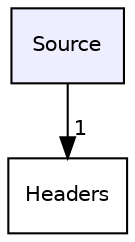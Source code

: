 digraph "C:/Users/Gustavo/git/AEDA-Boleias-Inteligentes/Source" {
  compound=true
  node [ fontsize="10", fontname="Helvetica"];
  edge [ labelfontsize="10", labelfontname="Helvetica"];
  dir_74389ed8173ad57b461b9d623a1f3867 [shape=box, label="Source", style="filled", fillcolor="#eeeeff", pencolor="black", URL="dir_74389ed8173ad57b461b9d623a1f3867.html"];
  dir_692516b589a32b3bfce781ca9f6d1534 [shape=box label="Headers" URL="dir_692516b589a32b3bfce781ca9f6d1534.html"];
  dir_74389ed8173ad57b461b9d623a1f3867->dir_692516b589a32b3bfce781ca9f6d1534 [headlabel="1", labeldistance=1.5 headhref="dir_000001_000000.html"];
}
